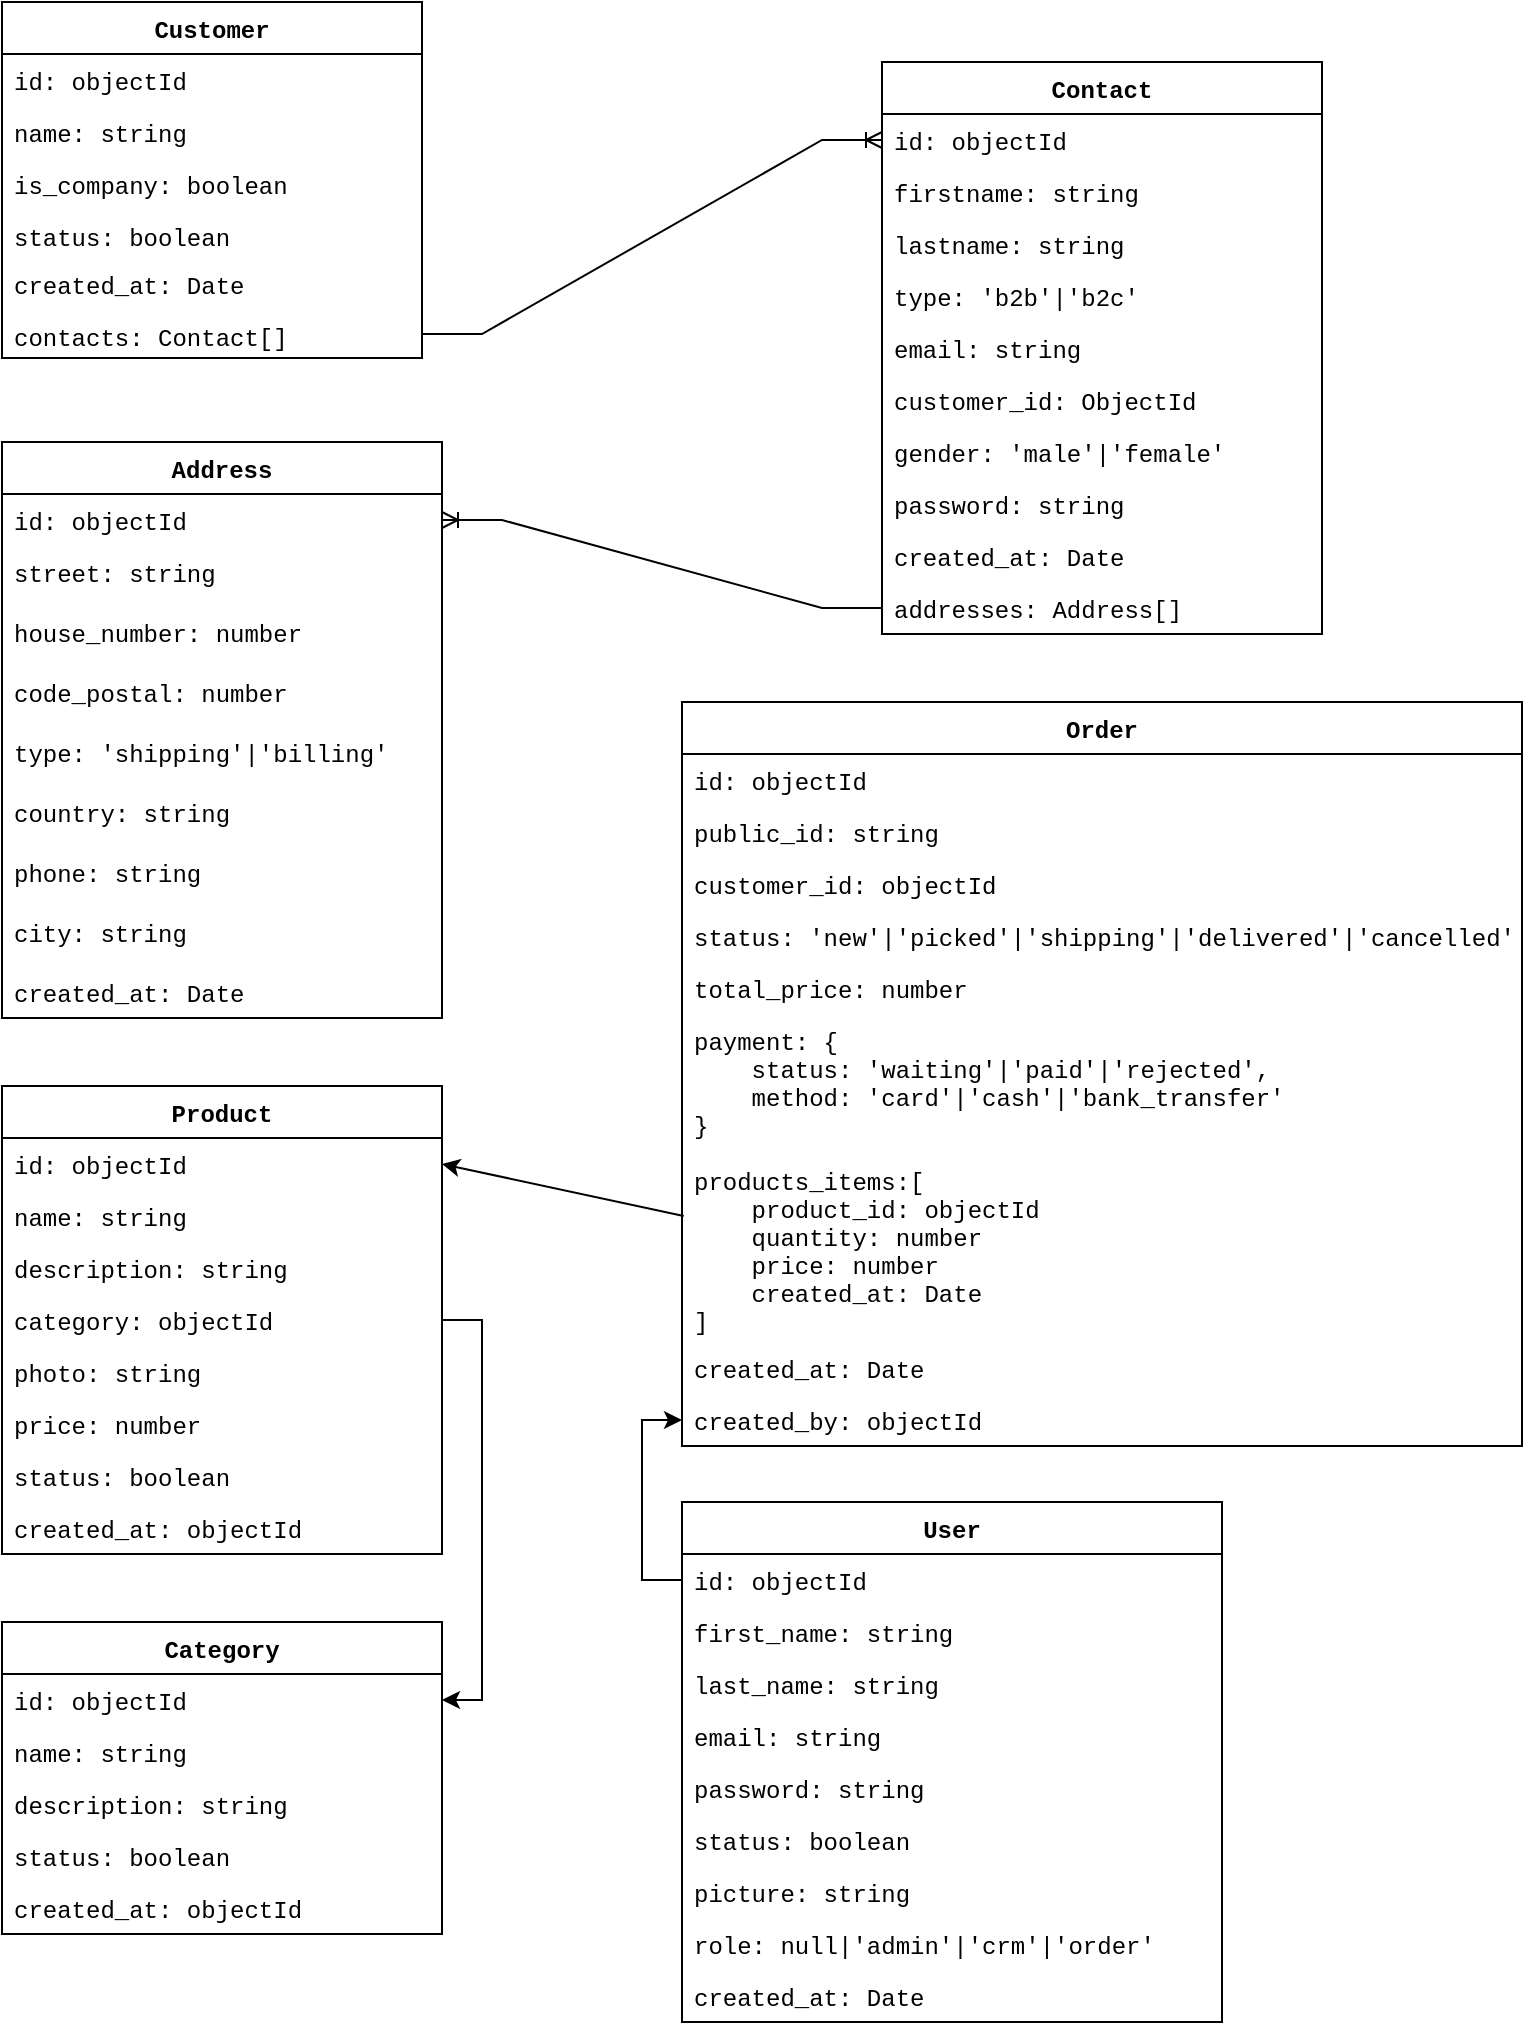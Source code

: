 <mxfile version="20.4.0" type="github">
  <diagram id="C5RBs43oDa-KdzZeNtuy" name="Page-1">
    <mxGraphModel dx="1347" dy="741" grid="1" gridSize="10" guides="1" tooltips="1" connect="1" arrows="1" fold="1" page="1" pageScale="1" pageWidth="827" pageHeight="1169" math="0" shadow="0">
      <root>
        <mxCell id="WIyWlLk6GJQsqaUBKTNV-0" />
        <mxCell id="WIyWlLk6GJQsqaUBKTNV-1" parent="WIyWlLk6GJQsqaUBKTNV-0" />
        <mxCell id="zkfFHV4jXpPFQw0GAbJ--0" value="Customer" style="swimlane;fontStyle=1;align=center;verticalAlign=top;childLayout=stackLayout;horizontal=1;startSize=26;horizontalStack=0;resizeParent=1;resizeLast=0;collapsible=1;marginBottom=0;rounded=0;shadow=0;strokeWidth=1;fontFamily=Courier New;" parent="WIyWlLk6GJQsqaUBKTNV-1" vertex="1">
          <mxGeometry x="40" y="90" width="210" height="178" as="geometry">
            <mxRectangle x="120" y="90" width="160" height="26" as="alternateBounds" />
          </mxGeometry>
        </mxCell>
        <mxCell id="zkfFHV4jXpPFQw0GAbJ--1" value="id: objectId" style="text;align=left;verticalAlign=top;spacingLeft=4;spacingRight=4;overflow=hidden;rotatable=0;points=[[0,0.5],[1,0.5]];portConstraint=eastwest;fontFamily=Courier New;" parent="zkfFHV4jXpPFQw0GAbJ--0" vertex="1">
          <mxGeometry y="26" width="210" height="26" as="geometry" />
        </mxCell>
        <mxCell id="zkfFHV4jXpPFQw0GAbJ--2" value="name: string" style="text;align=left;verticalAlign=top;spacingLeft=4;spacingRight=4;overflow=hidden;rotatable=0;points=[[0,0.5],[1,0.5]];portConstraint=eastwest;rounded=0;shadow=0;html=0;fontFamily=Courier New;" parent="zkfFHV4jXpPFQw0GAbJ--0" vertex="1">
          <mxGeometry y="52" width="210" height="26" as="geometry" />
        </mxCell>
        <mxCell id="zkfFHV4jXpPFQw0GAbJ--3" value="is_company: boolean" style="text;align=left;verticalAlign=top;spacingLeft=4;spacingRight=4;overflow=hidden;rotatable=0;points=[[0,0.5],[1,0.5]];portConstraint=eastwest;rounded=0;shadow=0;html=0;fontFamily=Courier New;" parent="zkfFHV4jXpPFQw0GAbJ--0" vertex="1">
          <mxGeometry y="78" width="210" height="26" as="geometry" />
        </mxCell>
        <mxCell id="a4GSrQW14wDG96kBElmH-0" value="status: boolean" style="text;align=left;verticalAlign=top;spacingLeft=4;spacingRight=4;overflow=hidden;rotatable=0;points=[[0,0.5],[1,0.5]];portConstraint=eastwest;rounded=0;shadow=0;html=0;fontFamily=Courier New;" parent="zkfFHV4jXpPFQw0GAbJ--0" vertex="1">
          <mxGeometry y="104" width="210" height="24" as="geometry" />
        </mxCell>
        <mxCell id="Nfe-b3lXCGSDQb2NLbBq-9" value="created_at: Date" style="text;strokeColor=none;fillColor=none;align=left;verticalAlign=top;spacingLeft=4;spacingRight=4;overflow=hidden;rotatable=0;points=[[0,0.5],[1,0.5]];portConstraint=eastwest;fontFamily=Courier New;" parent="zkfFHV4jXpPFQw0GAbJ--0" vertex="1">
          <mxGeometry y="128" width="210" height="26" as="geometry" />
        </mxCell>
        <mxCell id="a4GSrQW14wDG96kBElmH-1" value="contacts: Contact[]" style="text;align=left;verticalAlign=top;spacingLeft=4;spacingRight=4;overflow=hidden;rotatable=0;points=[[0,0.5],[1,0.5]];portConstraint=eastwest;rounded=0;shadow=0;html=0;fontFamily=Courier New;" parent="zkfFHV4jXpPFQw0GAbJ--0" vertex="1">
          <mxGeometry y="154" width="210" height="24" as="geometry" />
        </mxCell>
        <mxCell id="zkfFHV4jXpPFQw0GAbJ--17" value="Contact" style="swimlane;fontStyle=1;align=center;verticalAlign=top;childLayout=stackLayout;horizontal=1;startSize=26;horizontalStack=0;resizeParent=1;resizeLast=0;collapsible=1;marginBottom=0;rounded=0;shadow=0;strokeWidth=1;fontFamily=Courier New;" parent="WIyWlLk6GJQsqaUBKTNV-1" vertex="1">
          <mxGeometry x="480" y="120" width="220" height="286" as="geometry">
            <mxRectangle x="550" y="140" width="160" height="26" as="alternateBounds" />
          </mxGeometry>
        </mxCell>
        <mxCell id="a4GSrQW14wDG96kBElmH-4" value="id: objectId" style="text;align=left;verticalAlign=top;spacingLeft=4;spacingRight=4;overflow=hidden;rotatable=0;points=[[0,0.5],[1,0.5]];portConstraint=eastwest;fontFamily=Courier New;" parent="zkfFHV4jXpPFQw0GAbJ--17" vertex="1">
          <mxGeometry y="26" width="220" height="26" as="geometry" />
        </mxCell>
        <mxCell id="zkfFHV4jXpPFQw0GAbJ--18" value="firstname: string" style="text;align=left;verticalAlign=top;spacingLeft=4;spacingRight=4;overflow=hidden;rotatable=0;points=[[0,0.5],[1,0.5]];portConstraint=eastwest;fontFamily=Courier New;" parent="zkfFHV4jXpPFQw0GAbJ--17" vertex="1">
          <mxGeometry y="52" width="220" height="26" as="geometry" />
        </mxCell>
        <mxCell id="zkfFHV4jXpPFQw0GAbJ--19" value="lastname: string" style="text;align=left;verticalAlign=top;spacingLeft=4;spacingRight=4;overflow=hidden;rotatable=0;points=[[0,0.5],[1,0.5]];portConstraint=eastwest;rounded=0;shadow=0;html=0;fontFamily=Courier New;" parent="zkfFHV4jXpPFQw0GAbJ--17" vertex="1">
          <mxGeometry y="78" width="220" height="26" as="geometry" />
        </mxCell>
        <mxCell id="zkfFHV4jXpPFQw0GAbJ--20" value="type: &#39;b2b&#39;|&#39;b2c&#39;" style="text;align=left;verticalAlign=top;spacingLeft=4;spacingRight=4;overflow=hidden;rotatable=0;points=[[0,0.5],[1,0.5]];portConstraint=eastwest;rounded=0;shadow=0;html=0;fontFamily=Courier New;" parent="zkfFHV4jXpPFQw0GAbJ--17" vertex="1">
          <mxGeometry y="104" width="220" height="26" as="geometry" />
        </mxCell>
        <mxCell id="zkfFHV4jXpPFQw0GAbJ--21" value="email: string" style="text;align=left;verticalAlign=top;spacingLeft=4;spacingRight=4;overflow=hidden;rotatable=0;points=[[0,0.5],[1,0.5]];portConstraint=eastwest;rounded=0;shadow=0;html=0;fontFamily=Courier New;" parent="zkfFHV4jXpPFQw0GAbJ--17" vertex="1">
          <mxGeometry y="130" width="220" height="26" as="geometry" />
        </mxCell>
        <mxCell id="a4GSrQW14wDG96kBElmH-3" value="customer_id: ObjectId" style="text;align=left;verticalAlign=top;spacingLeft=4;spacingRight=4;overflow=hidden;rotatable=0;points=[[0,0.5],[1,0.5]];portConstraint=eastwest;rounded=0;shadow=0;html=0;fontFamily=Courier New;" parent="zkfFHV4jXpPFQw0GAbJ--17" vertex="1">
          <mxGeometry y="156" width="220" height="26" as="geometry" />
        </mxCell>
        <mxCell id="a4GSrQW14wDG96kBElmH-2" value="gender: &#39;male&#39;|&#39;female&#39;" style="text;align=left;verticalAlign=top;spacingLeft=4;spacingRight=4;overflow=hidden;rotatable=0;points=[[0,0.5],[1,0.5]];portConstraint=eastwest;rounded=0;shadow=0;html=0;fontFamily=Courier New;" parent="zkfFHV4jXpPFQw0GAbJ--17" vertex="1">
          <mxGeometry y="182" width="220" height="26" as="geometry" />
        </mxCell>
        <mxCell id="zkfFHV4jXpPFQw0GAbJ--22" value="password: string" style="text;align=left;verticalAlign=top;spacingLeft=4;spacingRight=4;overflow=hidden;rotatable=0;points=[[0,0.5],[1,0.5]];portConstraint=eastwest;rounded=0;shadow=0;html=0;fontFamily=Courier New;" parent="zkfFHV4jXpPFQw0GAbJ--17" vertex="1">
          <mxGeometry y="208" width="220" height="26" as="geometry" />
        </mxCell>
        <mxCell id="Nfe-b3lXCGSDQb2NLbBq-11" value="created_at: Date" style="text;strokeColor=none;fillColor=none;align=left;verticalAlign=top;spacingLeft=4;spacingRight=4;overflow=hidden;rotatable=0;points=[[0,0.5],[1,0.5]];portConstraint=eastwest;fontFamily=Courier New;" parent="zkfFHV4jXpPFQw0GAbJ--17" vertex="1">
          <mxGeometry y="234" width="220" height="26" as="geometry" />
        </mxCell>
        <mxCell id="a4GSrQW14wDG96kBElmH-8" value="addresses: Address[]" style="text;align=left;verticalAlign=top;spacingLeft=4;spacingRight=4;overflow=hidden;rotatable=0;points=[[0,0.5],[1,0.5]];portConstraint=eastwest;fontFamily=Courier New;" parent="zkfFHV4jXpPFQw0GAbJ--17" vertex="1">
          <mxGeometry y="260" width="220" height="26" as="geometry" />
        </mxCell>
        <mxCell id="a4GSrQW14wDG96kBElmH-18" value="Address" style="swimlane;fontStyle=1;align=center;verticalAlign=top;childLayout=stackLayout;horizontal=1;startSize=26;horizontalStack=0;resizeParent=1;resizeParentMax=0;resizeLast=0;collapsible=1;marginBottom=0;fontFamily=Courier New;" parent="WIyWlLk6GJQsqaUBKTNV-1" vertex="1">
          <mxGeometry x="40" y="310" width="220" height="288" as="geometry" />
        </mxCell>
        <mxCell id="a4GSrQW14wDG96kBElmH-19" value="id: objectId" style="text;strokeColor=none;fillColor=none;align=left;verticalAlign=top;spacingLeft=4;spacingRight=4;overflow=hidden;rotatable=0;points=[[0,0.5],[1,0.5]];portConstraint=eastwest;fontFamily=Courier New;" parent="a4GSrQW14wDG96kBElmH-18" vertex="1">
          <mxGeometry y="26" width="220" height="26" as="geometry" />
        </mxCell>
        <mxCell id="a4GSrQW14wDG96kBElmH-21" value="street: string" style="text;strokeColor=none;fillColor=none;align=left;verticalAlign=top;spacingLeft=4;spacingRight=4;overflow=hidden;rotatable=0;points=[[0,0.5],[1,0.5]];portConstraint=eastwest;fontFamily=Courier New;" parent="a4GSrQW14wDG96kBElmH-18" vertex="1">
          <mxGeometry y="52" width="220" height="30" as="geometry" />
        </mxCell>
        <mxCell id="a4GSrQW14wDG96kBElmH-25" value="house_number: number" style="text;strokeColor=none;fillColor=none;align=left;verticalAlign=top;spacingLeft=4;spacingRight=4;overflow=hidden;rotatable=0;points=[[0,0.5],[1,0.5]];portConstraint=eastwest;fontFamily=Courier New;" parent="a4GSrQW14wDG96kBElmH-18" vertex="1">
          <mxGeometry y="82" width="220" height="30" as="geometry" />
        </mxCell>
        <mxCell id="a4GSrQW14wDG96kBElmH-23" value="code_postal: number" style="text;strokeColor=none;fillColor=none;align=left;verticalAlign=top;spacingLeft=4;spacingRight=4;overflow=hidden;rotatable=0;points=[[0,0.5],[1,0.5]];portConstraint=eastwest;fontFamily=Courier New;" parent="a4GSrQW14wDG96kBElmH-18" vertex="1">
          <mxGeometry y="112" width="220" height="30" as="geometry" />
        </mxCell>
        <mxCell id="a4GSrQW14wDG96kBElmH-28" value="type: &#39;shipping&#39;|&#39;billing&#39;" style="text;strokeColor=none;fillColor=none;align=left;verticalAlign=top;spacingLeft=4;spacingRight=4;overflow=hidden;rotatable=0;points=[[0,0.5],[1,0.5]];portConstraint=eastwest;fontFamily=Courier New;" parent="a4GSrQW14wDG96kBElmH-18" vertex="1">
          <mxGeometry y="142" width="220" height="30" as="geometry" />
        </mxCell>
        <mxCell id="a4GSrQW14wDG96kBElmH-26" value="country: string" style="text;strokeColor=none;fillColor=none;align=left;verticalAlign=top;spacingLeft=4;spacingRight=4;overflow=hidden;rotatable=0;points=[[0,0.5],[1,0.5]];portConstraint=eastwest;fontFamily=Courier New;" parent="a4GSrQW14wDG96kBElmH-18" vertex="1">
          <mxGeometry y="172" width="220" height="30" as="geometry" />
        </mxCell>
        <mxCell id="a4GSrQW14wDG96kBElmH-27" value="phone: string" style="text;strokeColor=none;fillColor=none;align=left;verticalAlign=top;spacingLeft=4;spacingRight=4;overflow=hidden;rotatable=0;points=[[0,0.5],[1,0.5]];portConstraint=eastwest;fontFamily=Courier New;" parent="a4GSrQW14wDG96kBElmH-18" vertex="1">
          <mxGeometry y="202" width="220" height="30" as="geometry" />
        </mxCell>
        <mxCell id="a4GSrQW14wDG96kBElmH-24" value="city: string" style="text;strokeColor=none;fillColor=none;align=left;verticalAlign=top;spacingLeft=4;spacingRight=4;overflow=hidden;rotatable=0;points=[[0,0.5],[1,0.5]];portConstraint=eastwest;fontFamily=Courier New;" parent="a4GSrQW14wDG96kBElmH-18" vertex="1">
          <mxGeometry y="232" width="220" height="30" as="geometry" />
        </mxCell>
        <mxCell id="Nfe-b3lXCGSDQb2NLbBq-10" value="created_at: Date" style="text;strokeColor=none;fillColor=none;align=left;verticalAlign=top;spacingLeft=4;spacingRight=4;overflow=hidden;rotatable=0;points=[[0,0.5],[1,0.5]];portConstraint=eastwest;fontFamily=Courier New;" parent="a4GSrQW14wDG96kBElmH-18" vertex="1">
          <mxGeometry y="262" width="220" height="26" as="geometry" />
        </mxCell>
        <mxCell id="Nfe-b3lXCGSDQb2NLbBq-0" value="" style="edgeStyle=entityRelationEdgeStyle;fontSize=12;html=1;endArrow=ERoneToMany;rounded=0;entryX=0;entryY=0.5;entryDx=0;entryDy=0;fontFamily=Courier New;exitX=1;exitY=0.5;exitDx=0;exitDy=0;" parent="WIyWlLk6GJQsqaUBKTNV-1" source="a4GSrQW14wDG96kBElmH-1" target="a4GSrQW14wDG96kBElmH-4" edge="1">
          <mxGeometry width="100" height="100" relative="1" as="geometry">
            <mxPoint x="330" y="230" as="sourcePoint" />
            <mxPoint x="380" y="140" as="targetPoint" />
          </mxGeometry>
        </mxCell>
        <mxCell id="Nfe-b3lXCGSDQb2NLbBq-1" value="" style="edgeStyle=entityRelationEdgeStyle;fontSize=12;html=1;endArrow=ERoneToMany;rounded=0;exitX=0;exitY=0.5;exitDx=0;exitDy=0;entryX=1;entryY=0.5;entryDx=0;entryDy=0;fontFamily=Courier New;" parent="WIyWlLk6GJQsqaUBKTNV-1" source="a4GSrQW14wDG96kBElmH-8" target="a4GSrQW14wDG96kBElmH-19" edge="1">
          <mxGeometry width="100" height="100" relative="1" as="geometry">
            <mxPoint x="360" y="480" as="sourcePoint" />
            <mxPoint x="460" y="380" as="targetPoint" />
          </mxGeometry>
        </mxCell>
        <mxCell id="Nfe-b3lXCGSDQb2NLbBq-2" value="Product" style="swimlane;fontStyle=1;childLayout=stackLayout;horizontal=1;startSize=26;fillColor=none;horizontalStack=0;resizeParent=1;resizeParentMax=0;resizeLast=0;collapsible=1;marginBottom=0;fontFamily=Courier New;" parent="WIyWlLk6GJQsqaUBKTNV-1" vertex="1">
          <mxGeometry x="40" y="632" width="220" height="234" as="geometry" />
        </mxCell>
        <mxCell id="Nfe-b3lXCGSDQb2NLbBq-3" value="id: objectId" style="text;strokeColor=none;fillColor=none;align=left;verticalAlign=top;spacingLeft=4;spacingRight=4;overflow=hidden;rotatable=0;points=[[0,0.5],[1,0.5]];portConstraint=eastwest;fontFamily=Courier New;" parent="Nfe-b3lXCGSDQb2NLbBq-2" vertex="1">
          <mxGeometry y="26" width="220" height="26" as="geometry" />
        </mxCell>
        <mxCell id="Nfe-b3lXCGSDQb2NLbBq-4" value="name: string" style="text;strokeColor=none;fillColor=none;align=left;verticalAlign=top;spacingLeft=4;spacingRight=4;overflow=hidden;rotatable=0;points=[[0,0.5],[1,0.5]];portConstraint=eastwest;fontFamily=Courier New;" parent="Nfe-b3lXCGSDQb2NLbBq-2" vertex="1">
          <mxGeometry y="52" width="220" height="26" as="geometry" />
        </mxCell>
        <mxCell id="Nfe-b3lXCGSDQb2NLbBq-8" value="description: string" style="text;strokeColor=none;fillColor=none;align=left;verticalAlign=top;spacingLeft=4;spacingRight=4;overflow=hidden;rotatable=0;points=[[0,0.5],[1,0.5]];portConstraint=eastwest;fontFamily=Courier New;" parent="Nfe-b3lXCGSDQb2NLbBq-2" vertex="1">
          <mxGeometry y="78" width="220" height="26" as="geometry" />
        </mxCell>
        <mxCell id="Nfe-b3lXCGSDQb2NLbBq-6" value="category: objectId" style="text;strokeColor=none;fillColor=none;align=left;verticalAlign=top;spacingLeft=4;spacingRight=4;overflow=hidden;rotatable=0;points=[[0,0.5],[1,0.5]];portConstraint=eastwest;fontFamily=Courier New;" parent="Nfe-b3lXCGSDQb2NLbBq-2" vertex="1">
          <mxGeometry y="104" width="220" height="26" as="geometry" />
        </mxCell>
        <mxCell id="Nfe-b3lXCGSDQb2NLbBq-7" value="photo: string" style="text;strokeColor=none;fillColor=none;align=left;verticalAlign=top;spacingLeft=4;spacingRight=4;overflow=hidden;rotatable=0;points=[[0,0.5],[1,0.5]];portConstraint=eastwest;fontFamily=Courier New;" parent="Nfe-b3lXCGSDQb2NLbBq-2" vertex="1">
          <mxGeometry y="130" width="220" height="26" as="geometry" />
        </mxCell>
        <mxCell id="Nfe-b3lXCGSDQb2NLbBq-5" value="price: number" style="text;strokeColor=none;fillColor=none;align=left;verticalAlign=top;spacingLeft=4;spacingRight=4;overflow=hidden;rotatable=0;points=[[0,0.5],[1,0.5]];portConstraint=eastwest;fontFamily=Courier New;" parent="Nfe-b3lXCGSDQb2NLbBq-2" vertex="1">
          <mxGeometry y="156" width="220" height="26" as="geometry" />
        </mxCell>
        <mxCell id="dtoAiSd5xQXDg457YBqg-0" value="status: boolean" style="text;strokeColor=none;fillColor=none;align=left;verticalAlign=top;spacingLeft=4;spacingRight=4;overflow=hidden;rotatable=0;points=[[0,0.5],[1,0.5]];portConstraint=eastwest;fontFamily=Courier New;" vertex="1" parent="Nfe-b3lXCGSDQb2NLbBq-2">
          <mxGeometry y="182" width="220" height="26" as="geometry" />
        </mxCell>
        <mxCell id="Nfe-b3lXCGSDQb2NLbBq-12" value="created_at: objectId" style="text;strokeColor=none;fillColor=none;align=left;verticalAlign=top;spacingLeft=4;spacingRight=4;overflow=hidden;rotatable=0;points=[[0,0.5],[1,0.5]];portConstraint=eastwest;fontFamily=Courier New;" parent="Nfe-b3lXCGSDQb2NLbBq-2" vertex="1">
          <mxGeometry y="208" width="220" height="26" as="geometry" />
        </mxCell>
        <mxCell id="Nfe-b3lXCGSDQb2NLbBq-13" value="Order" style="swimlane;fontStyle=1;childLayout=stackLayout;horizontal=1;startSize=26;fillColor=none;horizontalStack=0;resizeParent=1;resizeParentMax=0;resizeLast=0;collapsible=1;marginBottom=0;fontFamily=Courier New;" parent="WIyWlLk6GJQsqaUBKTNV-1" vertex="1">
          <mxGeometry x="380" y="440" width="420" height="372" as="geometry" />
        </mxCell>
        <mxCell id="Nfe-b3lXCGSDQb2NLbBq-14" value="id: objectId" style="text;strokeColor=none;fillColor=none;align=left;verticalAlign=top;spacingLeft=4;spacingRight=4;overflow=hidden;rotatable=0;points=[[0,0.5],[1,0.5]];portConstraint=eastwest;fontFamily=Courier New;" parent="Nfe-b3lXCGSDQb2NLbBq-13" vertex="1">
          <mxGeometry y="26" width="420" height="26" as="geometry" />
        </mxCell>
        <mxCell id="Nfe-b3lXCGSDQb2NLbBq-15" value="public_id: string" style="text;strokeColor=none;fillColor=none;align=left;verticalAlign=top;spacingLeft=4;spacingRight=4;overflow=hidden;rotatable=0;points=[[0,0.5],[1,0.5]];portConstraint=eastwest;fontFamily=Courier New;" parent="Nfe-b3lXCGSDQb2NLbBq-13" vertex="1">
          <mxGeometry y="52" width="420" height="26" as="geometry" />
        </mxCell>
        <mxCell id="Nfe-b3lXCGSDQb2NLbBq-16" value="customer_id: objectId" style="text;strokeColor=none;fillColor=none;align=left;verticalAlign=top;spacingLeft=4;spacingRight=4;overflow=hidden;rotatable=0;points=[[0,0.5],[1,0.5]];portConstraint=eastwest;fontFamily=Courier New;" parent="Nfe-b3lXCGSDQb2NLbBq-13" vertex="1">
          <mxGeometry y="78" width="420" height="26" as="geometry" />
        </mxCell>
        <mxCell id="Nfe-b3lXCGSDQb2NLbBq-18" value="status: &#39;new&#39;|&#39;picked&#39;|&#39;shipping&#39;|&#39;delivered&#39;|&#39;cancelled&#39;" style="text;strokeColor=none;fillColor=none;align=left;verticalAlign=top;spacingLeft=4;spacingRight=4;overflow=hidden;rotatable=0;points=[[0,0.5],[1,0.5]];portConstraint=eastwest;fontFamily=Courier New;" parent="Nfe-b3lXCGSDQb2NLbBq-13" vertex="1">
          <mxGeometry y="104" width="420" height="26" as="geometry" />
        </mxCell>
        <mxCell id="Nfe-b3lXCGSDQb2NLbBq-19" value="total_price: number" style="text;strokeColor=none;fillColor=none;align=left;verticalAlign=top;spacingLeft=4;spacingRight=4;overflow=hidden;rotatable=0;points=[[0,0.5],[1,0.5]];portConstraint=eastwest;fontFamily=Courier New;" parent="Nfe-b3lXCGSDQb2NLbBq-13" vertex="1">
          <mxGeometry y="130" width="420" height="26" as="geometry" />
        </mxCell>
        <mxCell id="Mo1kcoZiABCoro8BsLRs-0" value="payment: {&#xa;    status: &#39;waiting&#39;|&#39;paid&#39;|&#39;rejected&#39;,&#xa;    method: &#39;card&#39;|&#39;cash&#39;|&#39;bank_transfer&#39;&#xa;}" style="text;strokeColor=none;fillColor=none;align=left;verticalAlign=top;spacingLeft=4;spacingRight=4;overflow=hidden;rotatable=0;points=[[0,0.5],[1,0.5]];portConstraint=eastwest;fontFamily=Courier New;" parent="Nfe-b3lXCGSDQb2NLbBq-13" vertex="1">
          <mxGeometry y="156" width="420" height="70" as="geometry" />
        </mxCell>
        <mxCell id="Nfe-b3lXCGSDQb2NLbBq-20" value="products_items:[&#xa;    product_id: objectId&#xa;    quantity: number&#xa;    price: number&#xa;    created_at: Date&#xa;]" style="text;strokeColor=none;fillColor=none;align=left;verticalAlign=top;spacingLeft=4;spacingRight=4;overflow=hidden;rotatable=0;points=[[0,0.5],[1,0.5]];portConstraint=eastwest;fontFamily=Courier New;" parent="Nfe-b3lXCGSDQb2NLbBq-13" vertex="1">
          <mxGeometry y="226" width="420" height="94" as="geometry" />
        </mxCell>
        <mxCell id="Nfe-b3lXCGSDQb2NLbBq-17" value="created_at: Date" style="text;strokeColor=none;fillColor=none;align=left;verticalAlign=top;spacingLeft=4;spacingRight=4;overflow=hidden;rotatable=0;points=[[0,0.5],[1,0.5]];portConstraint=eastwest;fontFamily=Courier New;" parent="Nfe-b3lXCGSDQb2NLbBq-13" vertex="1">
          <mxGeometry y="320" width="420" height="26" as="geometry" />
        </mxCell>
        <mxCell id="uk2mjM3eREgs0sOj_3SX-0" value="created_by: objectId" style="text;strokeColor=none;fillColor=none;align=left;verticalAlign=top;spacingLeft=4;spacingRight=4;overflow=hidden;rotatable=0;points=[[0,0.5],[1,0.5]];portConstraint=eastwest;fontFamily=Courier New;" parent="Nfe-b3lXCGSDQb2NLbBq-13" vertex="1">
          <mxGeometry y="346" width="420" height="26" as="geometry" />
        </mxCell>
        <mxCell id="oLF4AdXUeShTOYLoSiKr-0" value="User" style="swimlane;fontStyle=1;childLayout=stackLayout;horizontal=1;startSize=26;fillColor=none;horizontalStack=0;resizeParent=1;resizeParentMax=0;resizeLast=0;collapsible=1;marginBottom=0;fontFamily=Courier New;" parent="WIyWlLk6GJQsqaUBKTNV-1" vertex="1">
          <mxGeometry x="380" y="840" width="270" height="260" as="geometry" />
        </mxCell>
        <mxCell id="7vgHCToEWlUTesyYWQTf-3" value="id: objectId" style="text;strokeColor=none;fillColor=none;align=left;verticalAlign=top;spacingLeft=4;spacingRight=4;overflow=hidden;rotatable=0;points=[[0,0.5],[1,0.5]];portConstraint=eastwest;fontFamily=Courier New;" parent="oLF4AdXUeShTOYLoSiKr-0" vertex="1">
          <mxGeometry y="26" width="270" height="26" as="geometry" />
        </mxCell>
        <mxCell id="oLF4AdXUeShTOYLoSiKr-1" value="first_name: string" style="text;strokeColor=none;fillColor=none;align=left;verticalAlign=top;spacingLeft=4;spacingRight=4;overflow=hidden;rotatable=0;points=[[0,0.5],[1,0.5]];portConstraint=eastwest;fontFamily=Courier New;" parent="oLF4AdXUeShTOYLoSiKr-0" vertex="1">
          <mxGeometry y="52" width="270" height="26" as="geometry" />
        </mxCell>
        <mxCell id="7vgHCToEWlUTesyYWQTf-1" value="last_name: string" style="text;strokeColor=none;fillColor=none;align=left;verticalAlign=top;spacingLeft=4;spacingRight=4;overflow=hidden;rotatable=0;points=[[0,0.5],[1,0.5]];portConstraint=eastwest;fontFamily=Courier New;" parent="oLF4AdXUeShTOYLoSiKr-0" vertex="1">
          <mxGeometry y="78" width="270" height="26" as="geometry" />
        </mxCell>
        <mxCell id="oLF4AdXUeShTOYLoSiKr-2" value="email: string" style="text;strokeColor=none;fillColor=none;align=left;verticalAlign=top;spacingLeft=4;spacingRight=4;overflow=hidden;rotatable=0;points=[[0,0.5],[1,0.5]];portConstraint=eastwest;fontFamily=Courier New;" parent="oLF4AdXUeShTOYLoSiKr-0" vertex="1">
          <mxGeometry y="104" width="270" height="26" as="geometry" />
        </mxCell>
        <mxCell id="oLF4AdXUeShTOYLoSiKr-3" value="password: string" style="text;strokeColor=none;fillColor=none;align=left;verticalAlign=top;spacingLeft=4;spacingRight=4;overflow=hidden;rotatable=0;points=[[0,0.5],[1,0.5]];portConstraint=eastwest;fontFamily=Courier New;" parent="oLF4AdXUeShTOYLoSiKr-0" vertex="1">
          <mxGeometry y="130" width="270" height="26" as="geometry" />
        </mxCell>
        <mxCell id="7vgHCToEWlUTesyYWQTf-2" value="status: boolean" style="text;strokeColor=none;fillColor=none;align=left;verticalAlign=top;spacingLeft=4;spacingRight=4;overflow=hidden;rotatable=0;points=[[0,0.5],[1,0.5]];portConstraint=eastwest;fontFamily=Courier New;" parent="oLF4AdXUeShTOYLoSiKr-0" vertex="1">
          <mxGeometry y="156" width="270" height="26" as="geometry" />
        </mxCell>
        <mxCell id="7vgHCToEWlUTesyYWQTf-0" value="picture: string" style="text;strokeColor=none;fillColor=none;align=left;verticalAlign=top;spacingLeft=4;spacingRight=4;overflow=hidden;rotatable=0;points=[[0,0.5],[1,0.5]];portConstraint=eastwest;fontFamily=Courier New;" parent="oLF4AdXUeShTOYLoSiKr-0" vertex="1">
          <mxGeometry y="182" width="270" height="26" as="geometry" />
        </mxCell>
        <mxCell id="oLF4AdXUeShTOYLoSiKr-9" value="role: null|&#39;admin&#39;|&#39;crm&#39;|&#39;order&#39;" style="text;strokeColor=none;fillColor=none;align=left;verticalAlign=top;spacingLeft=4;spacingRight=4;overflow=hidden;rotatable=0;points=[[0,0.5],[1,0.5]];portConstraint=eastwest;fontFamily=Courier New;" parent="oLF4AdXUeShTOYLoSiKr-0" vertex="1">
          <mxGeometry y="208" width="270" height="26" as="geometry" />
        </mxCell>
        <mxCell id="oLF4AdXUeShTOYLoSiKr-8" value="created_at: Date" style="text;strokeColor=none;fillColor=none;align=left;verticalAlign=top;spacingLeft=4;spacingRight=4;overflow=hidden;rotatable=0;points=[[0,0.5],[1,0.5]];portConstraint=eastwest;fontFamily=Courier New;" parent="oLF4AdXUeShTOYLoSiKr-0" vertex="1">
          <mxGeometry y="234" width="270" height="26" as="geometry" />
        </mxCell>
        <mxCell id="oLF4AdXUeShTOYLoSiKr-10" value="" style="endArrow=classic;html=1;rounded=0;fontFamily=Courier New;entryX=1;entryY=0.5;entryDx=0;entryDy=0;exitX=0.002;exitY=0.33;exitDx=0;exitDy=0;exitPerimeter=0;" parent="WIyWlLk6GJQsqaUBKTNV-1" source="Nfe-b3lXCGSDQb2NLbBq-20" target="Nfe-b3lXCGSDQb2NLbBq-3" edge="1">
          <mxGeometry width="50" height="50" relative="1" as="geometry">
            <mxPoint x="270" y="690" as="sourcePoint" />
            <mxPoint x="320" y="640" as="targetPoint" />
          </mxGeometry>
        </mxCell>
        <mxCell id="BZb83_E5weBxJlCnTIof-0" value="Category" style="swimlane;fontStyle=1;childLayout=stackLayout;horizontal=1;startSize=26;fillColor=none;horizontalStack=0;resizeParent=1;resizeParentMax=0;resizeLast=0;collapsible=1;marginBottom=0;fontFamily=Courier New;" parent="WIyWlLk6GJQsqaUBKTNV-1" vertex="1">
          <mxGeometry x="40" y="900" width="220" height="156" as="geometry" />
        </mxCell>
        <mxCell id="BZb83_E5weBxJlCnTIof-1" value="id: objectId" style="text;strokeColor=none;fillColor=none;align=left;verticalAlign=top;spacingLeft=4;spacingRight=4;overflow=hidden;rotatable=0;points=[[0,0.5],[1,0.5]];portConstraint=eastwest;fontFamily=Courier New;" parent="BZb83_E5weBxJlCnTIof-0" vertex="1">
          <mxGeometry y="26" width="220" height="26" as="geometry" />
        </mxCell>
        <mxCell id="BZb83_E5weBxJlCnTIof-2" value="name: string" style="text;strokeColor=none;fillColor=none;align=left;verticalAlign=top;spacingLeft=4;spacingRight=4;overflow=hidden;rotatable=0;points=[[0,0.5],[1,0.5]];portConstraint=eastwest;fontFamily=Courier New;" parent="BZb83_E5weBxJlCnTIof-0" vertex="1">
          <mxGeometry y="52" width="220" height="26" as="geometry" />
        </mxCell>
        <mxCell id="BZb83_E5weBxJlCnTIof-3" value="description: string" style="text;strokeColor=none;fillColor=none;align=left;verticalAlign=top;spacingLeft=4;spacingRight=4;overflow=hidden;rotatable=0;points=[[0,0.5],[1,0.5]];portConstraint=eastwest;fontFamily=Courier New;" parent="BZb83_E5weBxJlCnTIof-0" vertex="1">
          <mxGeometry y="78" width="220" height="26" as="geometry" />
        </mxCell>
        <mxCell id="dtoAiSd5xQXDg457YBqg-1" value="status: boolean" style="text;strokeColor=none;fillColor=none;align=left;verticalAlign=top;spacingLeft=4;spacingRight=4;overflow=hidden;rotatable=0;points=[[0,0.5],[1,0.5]];portConstraint=eastwest;fontFamily=Courier New;" vertex="1" parent="BZb83_E5weBxJlCnTIof-0">
          <mxGeometry y="104" width="220" height="26" as="geometry" />
        </mxCell>
        <mxCell id="BZb83_E5weBxJlCnTIof-7" value="created_at: objectId" style="text;strokeColor=none;fillColor=none;align=left;verticalAlign=top;spacingLeft=4;spacingRight=4;overflow=hidden;rotatable=0;points=[[0,0.5],[1,0.5]];portConstraint=eastwest;fontFamily=Courier New;" parent="BZb83_E5weBxJlCnTIof-0" vertex="1">
          <mxGeometry y="130" width="220" height="26" as="geometry" />
        </mxCell>
        <mxCell id="BZb83_E5weBxJlCnTIof-10" style="edgeStyle=orthogonalEdgeStyle;rounded=0;orthogonalLoop=1;jettySize=auto;html=1;exitX=1;exitY=0.5;exitDx=0;exitDy=0;entryX=1;entryY=0.5;entryDx=0;entryDy=0;" parent="WIyWlLk6GJQsqaUBKTNV-1" source="Nfe-b3lXCGSDQb2NLbBq-6" target="BZb83_E5weBxJlCnTIof-1" edge="1">
          <mxGeometry relative="1" as="geometry" />
        </mxCell>
        <mxCell id="BZb83_E5weBxJlCnTIof-13" style="edgeStyle=orthogonalEdgeStyle;rounded=0;orthogonalLoop=1;jettySize=auto;html=1;exitX=0;exitY=0.5;exitDx=0;exitDy=0;entryX=0;entryY=0.5;entryDx=0;entryDy=0;" parent="WIyWlLk6GJQsqaUBKTNV-1" source="7vgHCToEWlUTesyYWQTf-3" target="uk2mjM3eREgs0sOj_3SX-0" edge="1">
          <mxGeometry relative="1" as="geometry" />
        </mxCell>
      </root>
    </mxGraphModel>
  </diagram>
</mxfile>
